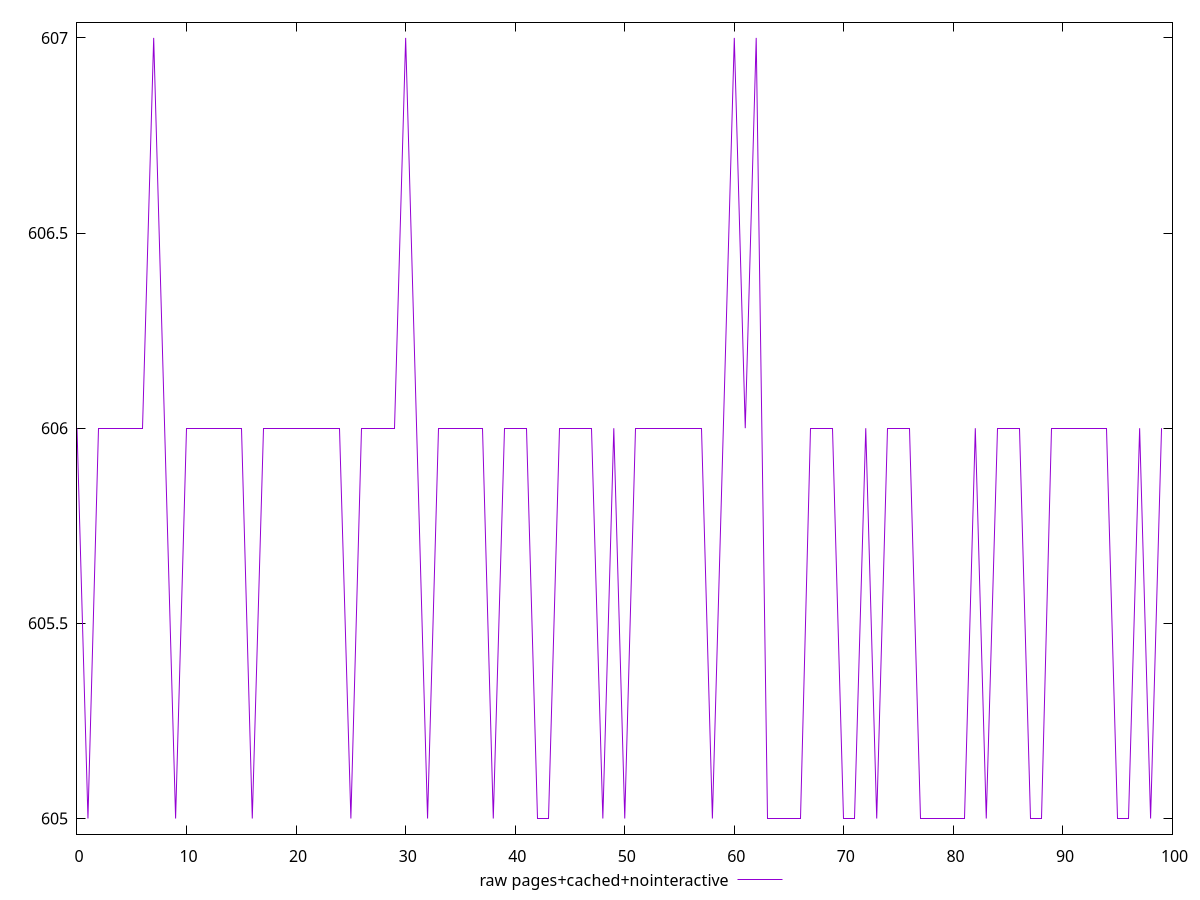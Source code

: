 $_rawPagesCachedNointeractive <<EOF
606
605
606
606
606
606
606
607
606
605
606
606
606
606
606
606
605
606
606
606
606
606
606
606
606
605
606
606
606
606
607
606
605
606
606
606
606
606
605
606
606
606
605
605
606
606
606
606
605
606
605
606
606
606
606
606
606
606
605
606
607
606
607
605
605
605
605
606
606
606
605
605
606
605
606
606
606
605
605
605
605
605
606
605
606
606
606
605
605
606
606
606
606
606
606
605
605
606
605
606
EOF
set key outside below
set terminal pngcairo
set output "report_00005_2020-11-02T22-26-11.212Z/uses-rel-preload/pages+cached+nointeractive//raw.png"
set yrange [604.96:607.04]
plot $_rawPagesCachedNointeractive title "raw pages+cached+nointeractive" with line ,
